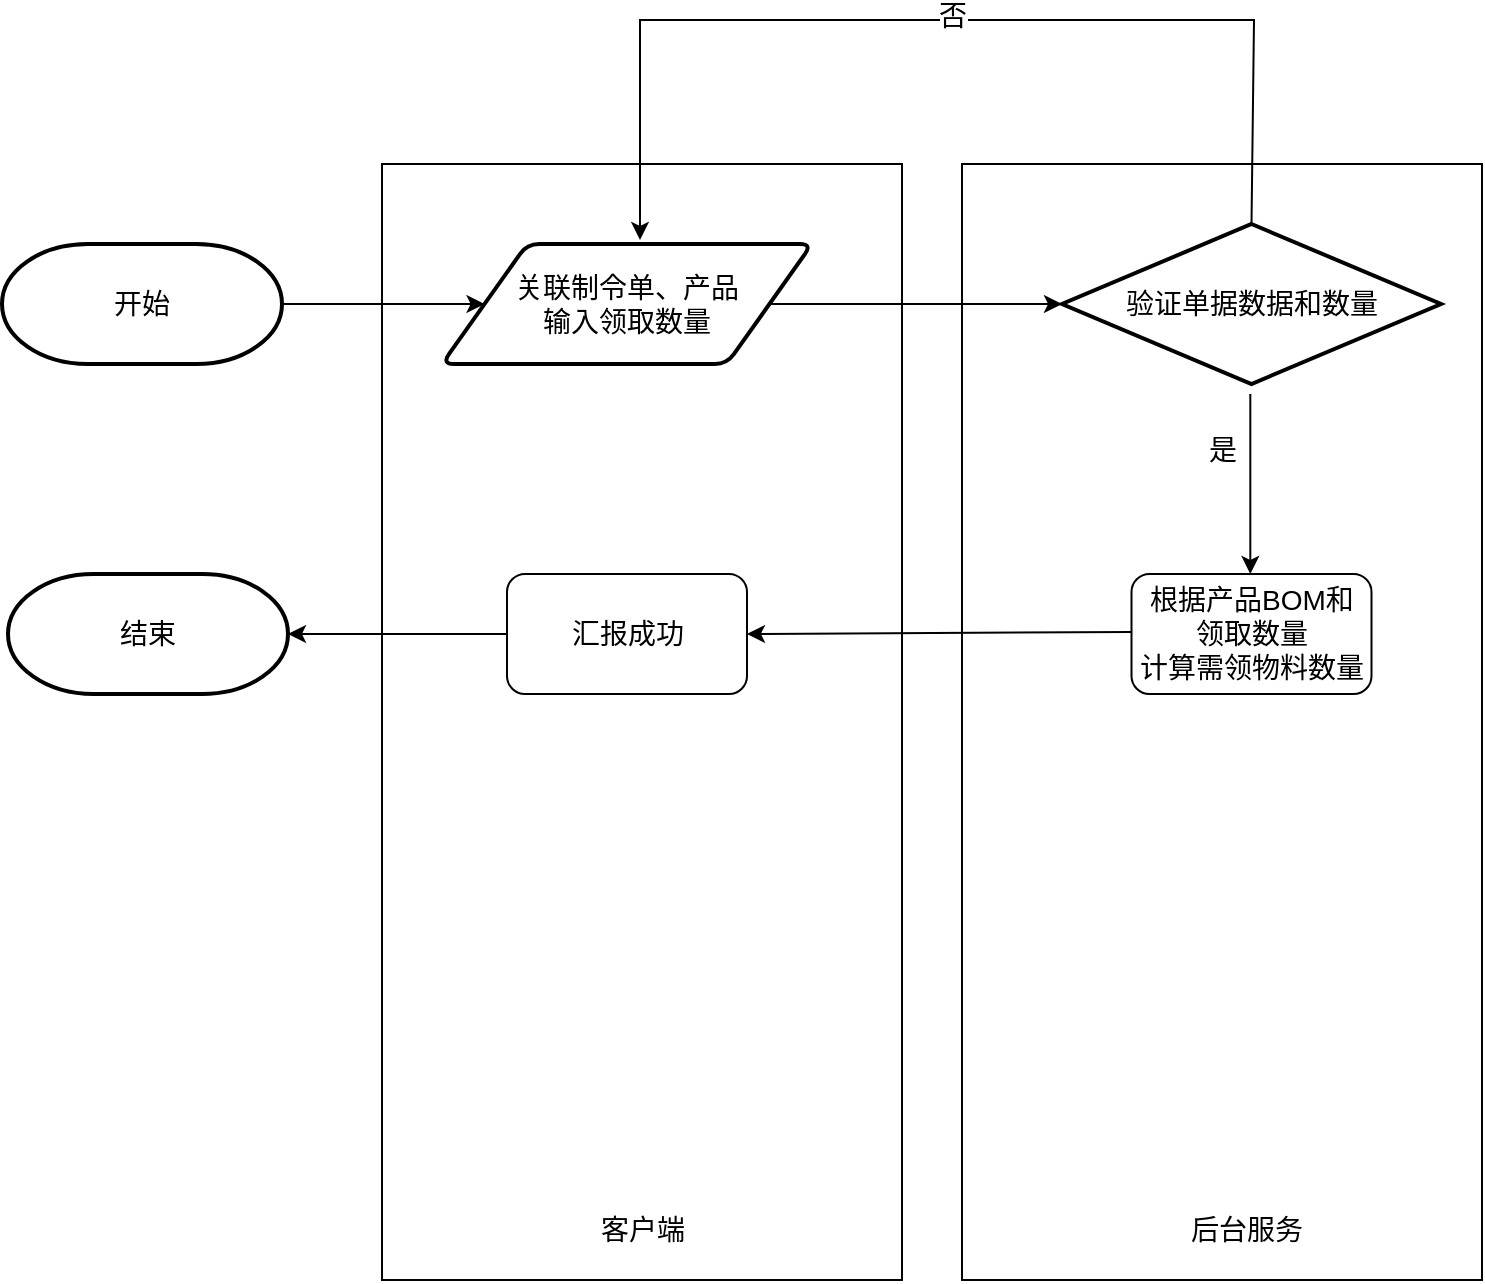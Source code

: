 <mxfile version="20.0.4" type="github">
  <diagram id="UtX-yBfO-ybP-oYsqEdY" name="第 1 页">
    <mxGraphModel dx="1422" dy="786" grid="1" gridSize="10" guides="1" tooltips="1" connect="1" arrows="1" fold="1" page="1" pageScale="1" pageWidth="1654" pageHeight="2336" math="0" shadow="0">
      <root>
        <mxCell id="0" />
        <mxCell id="1" parent="0" />
        <mxCell id="cR7EDDmq7v_sF_uvXE_5-1" value="" style="verticalLabelPosition=bottom;verticalAlign=top;html=1;shape=mxgraph.basic.rect;fillColor2=none;strokeWidth=1;size=20;indent=5;fontSize=14;" vertex="1" parent="1">
          <mxGeometry x="811" y="512" width="260" height="558" as="geometry" />
        </mxCell>
        <mxCell id="cR7EDDmq7v_sF_uvXE_5-2" value="" style="verticalLabelPosition=bottom;verticalAlign=top;html=1;shape=mxgraph.basic.rect;fillColor2=none;strokeWidth=1;size=20;indent=5;fontSize=14;" vertex="1" parent="1">
          <mxGeometry x="521" y="512" width="260" height="558" as="geometry" />
        </mxCell>
        <mxCell id="cR7EDDmq7v_sF_uvXE_5-3" value="开始" style="strokeWidth=2;html=1;shape=mxgraph.flowchart.terminator;whiteSpace=wrap;fontSize=14;" vertex="1" parent="1">
          <mxGeometry x="331" y="552" width="140" height="60" as="geometry" />
        </mxCell>
        <mxCell id="cR7EDDmq7v_sF_uvXE_5-4" value="关联制令单、产品&lt;br&gt;输入领取数量" style="shape=parallelogram;html=1;strokeWidth=2;perimeter=parallelogramPerimeter;whiteSpace=wrap;rounded=1;arcSize=12;size=0.23;fontSize=14;" vertex="1" parent="1">
          <mxGeometry x="551" y="552" width="185" height="60" as="geometry" />
        </mxCell>
        <mxCell id="cR7EDDmq7v_sF_uvXE_5-5" value="验证单据数据和数量" style="strokeWidth=2;html=1;shape=mxgraph.flowchart.decision;whiteSpace=wrap;fontSize=14;" vertex="1" parent="1">
          <mxGeometry x="861" y="542" width="189.5" height="80" as="geometry" />
        </mxCell>
        <mxCell id="cR7EDDmq7v_sF_uvXE_5-6" value="结束" style="strokeWidth=2;html=1;shape=mxgraph.flowchart.terminator;whiteSpace=wrap;fontSize=14;" vertex="1" parent="1">
          <mxGeometry x="334" y="717" width="140" height="60" as="geometry" />
        </mxCell>
        <mxCell id="cR7EDDmq7v_sF_uvXE_5-7" value="是" style="text;html=1;align=center;verticalAlign=middle;resizable=0;points=[];autosize=1;strokeColor=none;fillColor=none;fontSize=14;" vertex="1" parent="1">
          <mxGeometry x="921" y="640" width="40" height="30" as="geometry" />
        </mxCell>
        <mxCell id="cR7EDDmq7v_sF_uvXE_5-8" value="根据产品BOM和&lt;br&gt;领取数量&lt;br&gt;计算需领物料数量" style="rounded=1;whiteSpace=wrap;html=1;fontSize=14;" vertex="1" parent="1">
          <mxGeometry x="895.75" y="717" width="120" height="60" as="geometry" />
        </mxCell>
        <mxCell id="cR7EDDmq7v_sF_uvXE_5-9" value="" style="endArrow=classic;html=1;rounded=0;fontSize=14;" edge="1" parent="1">
          <mxGeometry width="50" height="50" relative="1" as="geometry">
            <mxPoint x="955.16" y="627" as="sourcePoint" />
            <mxPoint x="955.16" y="717" as="targetPoint" />
          </mxGeometry>
        </mxCell>
        <mxCell id="cR7EDDmq7v_sF_uvXE_5-10" value="客户端" style="text;html=1;align=center;verticalAlign=middle;resizable=0;points=[];autosize=1;strokeColor=none;fillColor=none;fontSize=14;" vertex="1" parent="1">
          <mxGeometry x="616" y="1030" width="70" height="30" as="geometry" />
        </mxCell>
        <mxCell id="cR7EDDmq7v_sF_uvXE_5-11" value="后台服务" style="text;html=1;align=center;verticalAlign=middle;resizable=0;points=[];autosize=1;strokeColor=none;fillColor=none;fontSize=14;" vertex="1" parent="1">
          <mxGeometry x="912.75" y="1030" width="80" height="30" as="geometry" />
        </mxCell>
        <mxCell id="cR7EDDmq7v_sF_uvXE_5-12" value="" style="endArrow=classic;html=1;rounded=0;fontSize=14;exitX=1;exitY=0.5;exitDx=0;exitDy=0;exitPerimeter=0;entryX=0;entryY=0.5;entryDx=0;entryDy=0;" edge="1" parent="1" source="cR7EDDmq7v_sF_uvXE_5-3" target="cR7EDDmq7v_sF_uvXE_5-4">
          <mxGeometry width="50" height="50" relative="1" as="geometry">
            <mxPoint x="631" y="452" as="sourcePoint" />
            <mxPoint x="681" y="402" as="targetPoint" />
          </mxGeometry>
        </mxCell>
        <mxCell id="cR7EDDmq7v_sF_uvXE_5-13" value="" style="endArrow=classic;html=1;rounded=0;fontSize=14;exitX=1;exitY=0.5;exitDx=0;exitDy=0;entryX=0;entryY=0.5;entryDx=0;entryDy=0;entryPerimeter=0;" edge="1" parent="1" source="cR7EDDmq7v_sF_uvXE_5-4" target="cR7EDDmq7v_sF_uvXE_5-5">
          <mxGeometry width="50" height="50" relative="1" as="geometry">
            <mxPoint x="631" y="452" as="sourcePoint" />
            <mxPoint x="681" y="402" as="targetPoint" />
          </mxGeometry>
        </mxCell>
        <mxCell id="cR7EDDmq7v_sF_uvXE_5-16" value="汇报成功" style="rounded=1;whiteSpace=wrap;html=1;fontSize=14;" vertex="1" parent="1">
          <mxGeometry x="583.5" y="717" width="120" height="60" as="geometry" />
        </mxCell>
        <mxCell id="cR7EDDmq7v_sF_uvXE_5-17" value="" style="endArrow=classic;html=1;rounded=0;fontSize=14;exitX=0;exitY=0.5;exitDx=0;exitDy=0;entryX=1;entryY=0.5;entryDx=0;entryDy=0;" edge="1" parent="1" target="cR7EDDmq7v_sF_uvXE_5-16">
          <mxGeometry width="50" height="50" relative="1" as="geometry">
            <mxPoint x="895.75" y="746" as="sourcePoint" />
            <mxPoint x="701" y="761" as="targetPoint" />
          </mxGeometry>
        </mxCell>
        <mxCell id="cR7EDDmq7v_sF_uvXE_5-18" value="" style="endArrow=classic;html=1;rounded=0;fontSize=14;entryX=1;entryY=0.5;entryDx=0;entryDy=0;entryPerimeter=0;exitX=0;exitY=0.5;exitDx=0;exitDy=0;" edge="1" parent="1" source="cR7EDDmq7v_sF_uvXE_5-16" target="cR7EDDmq7v_sF_uvXE_5-6">
          <mxGeometry width="50" height="50" relative="1" as="geometry">
            <mxPoint x="631" y="812" as="sourcePoint" />
            <mxPoint x="681" y="762" as="targetPoint" />
          </mxGeometry>
        </mxCell>
        <mxCell id="cR7EDDmq7v_sF_uvXE_5-19" value="" style="endArrow=classic;html=1;rounded=0;exitX=0.5;exitY=0;exitDx=0;exitDy=0;exitPerimeter=0;" edge="1" parent="1" source="cR7EDDmq7v_sF_uvXE_5-5">
          <mxGeometry width="50" height="50" relative="1" as="geometry">
            <mxPoint x="700" y="680" as="sourcePoint" />
            <mxPoint x="650" y="550" as="targetPoint" />
            <Array as="points">
              <mxPoint x="957" y="440" />
              <mxPoint x="650" y="440" />
            </Array>
          </mxGeometry>
        </mxCell>
        <mxCell id="cR7EDDmq7v_sF_uvXE_5-20" value="否" style="edgeLabel;html=1;align=center;verticalAlign=middle;resizable=0;points=[];fontSize=14;" vertex="1" connectable="0" parent="cR7EDDmq7v_sF_uvXE_5-19">
          <mxGeometry x="-0.025" y="-3" relative="1" as="geometry">
            <mxPoint y="1" as="offset" />
          </mxGeometry>
        </mxCell>
      </root>
    </mxGraphModel>
  </diagram>
</mxfile>

